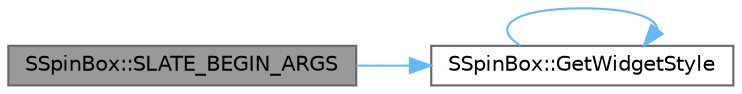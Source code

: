 digraph "SSpinBox::SLATE_BEGIN_ARGS"
{
 // INTERACTIVE_SVG=YES
 // LATEX_PDF_SIZE
  bgcolor="transparent";
  edge [fontname=Helvetica,fontsize=10,labelfontname=Helvetica,labelfontsize=10];
  node [fontname=Helvetica,fontsize=10,shape=box,height=0.2,width=0.4];
  rankdir="LR";
  Node1 [id="Node000001",label="SSpinBox::SLATE_BEGIN_ARGS",height=0.2,width=0.4,color="gray40", fillcolor="grey60", style="filled", fontcolor="black",tooltip=" "];
  Node1 -> Node2 [id="edge1_Node000001_Node000002",color="steelblue1",style="solid",tooltip=" "];
  Node2 [id="Node000002",label="SSpinBox::GetWidgetStyle",height=0.2,width=0.4,color="grey40", fillcolor="white", style="filled",URL="$d0/d6c/classSSpinBox.html#afc677ca48ea838de5003ce6a444dc7a1",tooltip=" "];
  Node2 -> Node2 [id="edge2_Node000002_Node000002",color="steelblue1",style="solid",tooltip=" "];
}
